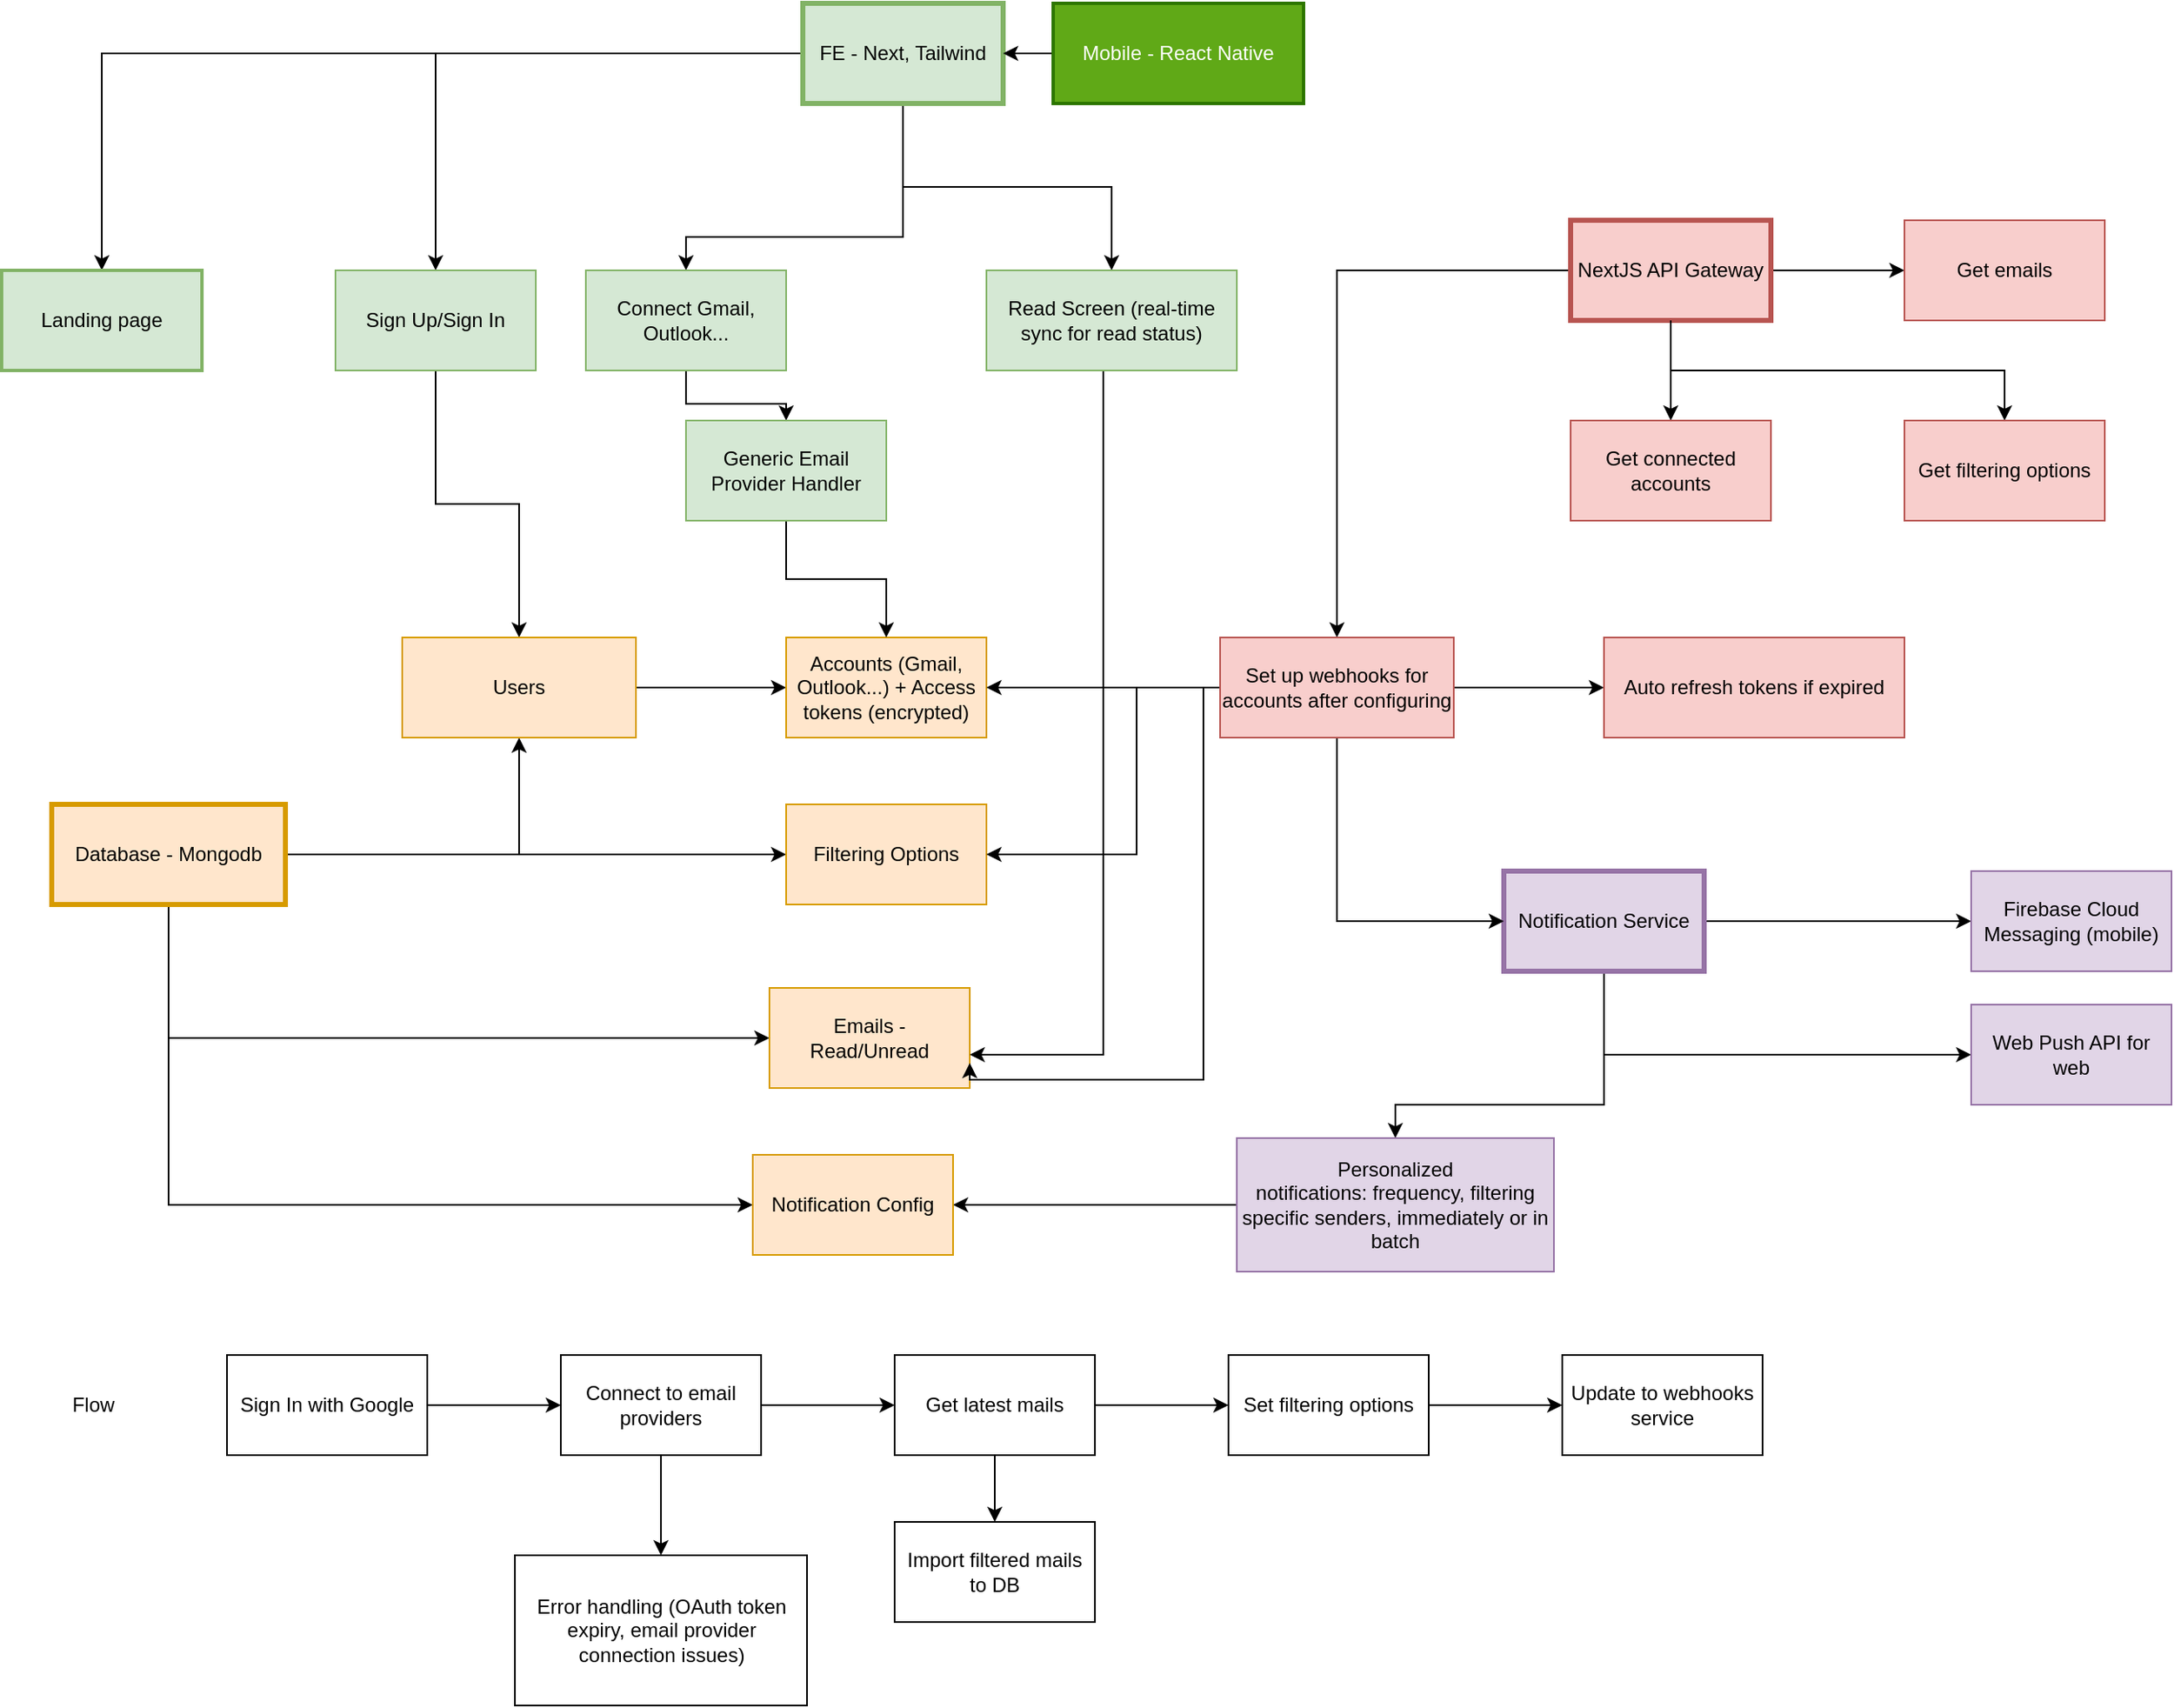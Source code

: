 <mxfile version="24.7.16">
  <diagram name="Trang-1" id="sZ26ORA3GB2YnHU4ORg-">
    <mxGraphModel dx="2087" dy="908" grid="1" gridSize="10" guides="1" tooltips="1" connect="1" arrows="1" fold="1" page="0" pageScale="1" pageWidth="827" pageHeight="1169" math="0" shadow="0">
      <root>
        <mxCell id="0" />
        <mxCell id="1" parent="0" />
        <mxCell id="-4XnIBtAPIhg3w7pLhLC-5" value="" style="edgeStyle=orthogonalEdgeStyle;rounded=0;orthogonalLoop=1;jettySize=auto;html=1;" parent="1" source="-4XnIBtAPIhg3w7pLhLC-1" target="-4XnIBtAPIhg3w7pLhLC-4" edge="1">
          <mxGeometry relative="1" as="geometry" />
        </mxCell>
        <mxCell id="-4XnIBtAPIhg3w7pLhLC-9" value="" style="edgeStyle=orthogonalEdgeStyle;rounded=0;orthogonalLoop=1;jettySize=auto;html=1;entryX=0.5;entryY=0;entryDx=0;entryDy=0;" parent="1" source="-4XnIBtAPIhg3w7pLhLC-1" target="-4XnIBtAPIhg3w7pLhLC-8" edge="1">
          <mxGeometry relative="1" as="geometry">
            <Array as="points">
              <mxPoint x="130" y="190" />
              <mxPoint x="190" y="190" />
            </Array>
          </mxGeometry>
        </mxCell>
        <mxCell id="sn20mlSqS-HbytY9ccLU-24" value="" style="edgeStyle=orthogonalEdgeStyle;rounded=0;orthogonalLoop=1;jettySize=auto;html=1;" parent="1" source="-4XnIBtAPIhg3w7pLhLC-1" target="sn20mlSqS-HbytY9ccLU-23" edge="1">
          <mxGeometry relative="1" as="geometry" />
        </mxCell>
        <mxCell id="sn20mlSqS-HbytY9ccLU-37" value="" style="edgeStyle=orthogonalEdgeStyle;rounded=0;orthogonalLoop=1;jettySize=auto;html=1;" parent="1" source="-4XnIBtAPIhg3w7pLhLC-1" target="sn20mlSqS-HbytY9ccLU-36" edge="1">
          <mxGeometry relative="1" as="geometry" />
        </mxCell>
        <mxCell id="-4XnIBtAPIhg3w7pLhLC-1" value="FE - Next, Tailwind" style="rounded=0;whiteSpace=wrap;html=1;fillColor=#d5e8d4;strokeColor=#82b366;strokeWidth=3;" parent="1" vertex="1">
          <mxGeometry x="200" y="50" width="120" height="60" as="geometry" />
        </mxCell>
        <mxCell id="sn20mlSqS-HbytY9ccLU-10" style="edgeStyle=orthogonalEdgeStyle;rounded=0;orthogonalLoop=1;jettySize=auto;html=1;entryX=0.5;entryY=0;entryDx=0;entryDy=0;" parent="1" source="-4XnIBtAPIhg3w7pLhLC-4" target="sn20mlSqS-HbytY9ccLU-5" edge="1">
          <mxGeometry relative="1" as="geometry" />
        </mxCell>
        <mxCell id="-4XnIBtAPIhg3w7pLhLC-4" value="Sign Up/Sign In" style="rounded=0;whiteSpace=wrap;html=1;fillColor=#d5e8d4;strokeColor=#82b366;" parent="1" vertex="1">
          <mxGeometry x="-80" y="210" width="120" height="60" as="geometry" />
        </mxCell>
        <mxCell id="Ho3KDSB0VRyxntUYbUB0-30" value="" style="edgeStyle=orthogonalEdgeStyle;rounded=0;orthogonalLoop=1;jettySize=auto;html=1;" edge="1" parent="1" source="-4XnIBtAPIhg3w7pLhLC-8" target="Ho3KDSB0VRyxntUYbUB0-29">
          <mxGeometry relative="1" as="geometry" />
        </mxCell>
        <mxCell id="-4XnIBtAPIhg3w7pLhLC-8" value="Connect Gmail, Outlook..." style="rounded=0;whiteSpace=wrap;html=1;fillColor=#d5e8d4;strokeColor=#82b366;" parent="1" vertex="1">
          <mxGeometry x="70" y="210" width="120" height="60" as="geometry" />
        </mxCell>
        <mxCell id="Ho3KDSB0VRyxntUYbUB0-14" value="" style="edgeStyle=orthogonalEdgeStyle;rounded=0;orthogonalLoop=1;jettySize=auto;html=1;" edge="1" parent="1" source="sn20mlSqS-HbytY9ccLU-1" target="-4XnIBtAPIhg3w7pLhLC-1">
          <mxGeometry relative="1" as="geometry" />
        </mxCell>
        <mxCell id="sn20mlSqS-HbytY9ccLU-1" value="Mobile - React Native" style="rounded=0;whiteSpace=wrap;html=1;fillColor=#60a917;strokeColor=#2D7600;fontColor=#ffffff;strokeWidth=2;" parent="1" vertex="1">
          <mxGeometry x="350" y="50" width="150" height="60" as="geometry" />
        </mxCell>
        <mxCell id="sn20mlSqS-HbytY9ccLU-6" value="" style="edgeStyle=orthogonalEdgeStyle;rounded=0;orthogonalLoop=1;jettySize=auto;html=1;" parent="1" source="sn20mlSqS-HbytY9ccLU-3" target="sn20mlSqS-HbytY9ccLU-5" edge="1">
          <mxGeometry relative="1" as="geometry" />
        </mxCell>
        <mxCell id="sn20mlSqS-HbytY9ccLU-12" value="" style="edgeStyle=orthogonalEdgeStyle;rounded=0;orthogonalLoop=1;jettySize=auto;html=1;" parent="1" source="sn20mlSqS-HbytY9ccLU-3" target="sn20mlSqS-HbytY9ccLU-11" edge="1">
          <mxGeometry relative="1" as="geometry">
            <Array as="points">
              <mxPoint x="-180" y="670" />
            </Array>
          </mxGeometry>
        </mxCell>
        <mxCell id="sn20mlSqS-HbytY9ccLU-14" value="" style="edgeStyle=orthogonalEdgeStyle;rounded=0;orthogonalLoop=1;jettySize=auto;html=1;" parent="1" source="sn20mlSqS-HbytY9ccLU-3" target="sn20mlSqS-HbytY9ccLU-13" edge="1">
          <mxGeometry relative="1" as="geometry" />
        </mxCell>
        <mxCell id="Ho3KDSB0VRyxntUYbUB0-36" value="" style="edgeStyle=orthogonalEdgeStyle;rounded=0;orthogonalLoop=1;jettySize=auto;html=1;" edge="1" parent="1" source="sn20mlSqS-HbytY9ccLU-3" target="Ho3KDSB0VRyxntUYbUB0-35">
          <mxGeometry relative="1" as="geometry">
            <Array as="points">
              <mxPoint x="-180" y="770" />
            </Array>
          </mxGeometry>
        </mxCell>
        <mxCell id="sn20mlSqS-HbytY9ccLU-3" value="Database - Mongodb" style="rounded=0;whiteSpace=wrap;html=1;fillColor=#ffe6cc;strokeColor=#d79b00;strokeWidth=3;" parent="1" vertex="1">
          <mxGeometry x="-250" y="530" width="140" height="60" as="geometry" />
        </mxCell>
        <mxCell id="sn20mlSqS-HbytY9ccLU-8" value="" style="edgeStyle=orthogonalEdgeStyle;rounded=0;orthogonalLoop=1;jettySize=auto;html=1;" parent="1" source="sn20mlSqS-HbytY9ccLU-5" target="sn20mlSqS-HbytY9ccLU-7" edge="1">
          <mxGeometry relative="1" as="geometry" />
        </mxCell>
        <mxCell id="sn20mlSqS-HbytY9ccLU-5" value="Users" style="rounded=0;whiteSpace=wrap;html=1;fillColor=#ffe6cc;strokeColor=#d79b00;" parent="1" vertex="1">
          <mxGeometry x="-40" y="430" width="140" height="60" as="geometry" />
        </mxCell>
        <mxCell id="sn20mlSqS-HbytY9ccLU-7" value="Accounts (Gmail, Outlook...) + Access tokens (encrypted)" style="whiteSpace=wrap;html=1;rounded=0;fillColor=#ffe6cc;strokeColor=#d79b00;" parent="1" vertex="1">
          <mxGeometry x="190" y="430" width="120" height="60" as="geometry" />
        </mxCell>
        <mxCell id="sn20mlSqS-HbytY9ccLU-11" value="Emails - Read/Unread" style="whiteSpace=wrap;html=1;fillColor=#ffe6cc;strokeColor=#d79b00;rounded=0;" parent="1" vertex="1">
          <mxGeometry x="180" y="640" width="120" height="60" as="geometry" />
        </mxCell>
        <mxCell id="sn20mlSqS-HbytY9ccLU-13" value="Filtering Options" style="whiteSpace=wrap;html=1;fillColor=#ffe6cc;strokeColor=#d79b00;rounded=0;" parent="1" vertex="1">
          <mxGeometry x="190" y="530" width="120" height="60" as="geometry" />
        </mxCell>
        <mxCell id="sn20mlSqS-HbytY9ccLU-40" value="" style="edgeStyle=orthogonalEdgeStyle;rounded=0;orthogonalLoop=1;jettySize=auto;html=1;" parent="1" source="sn20mlSqS-HbytY9ccLU-17" target="sn20mlSqS-HbytY9ccLU-39" edge="1">
          <mxGeometry relative="1" as="geometry" />
        </mxCell>
        <mxCell id="sn20mlSqS-HbytY9ccLU-46" value="" style="edgeStyle=orthogonalEdgeStyle;rounded=0;orthogonalLoop=1;jettySize=auto;html=1;" parent="1" source="sn20mlSqS-HbytY9ccLU-17" target="sn20mlSqS-HbytY9ccLU-45" edge="1">
          <mxGeometry relative="1" as="geometry" />
        </mxCell>
        <mxCell id="Ho3KDSB0VRyxntUYbUB0-15" style="edgeStyle=orthogonalEdgeStyle;rounded=0;orthogonalLoop=1;jettySize=auto;html=1;" edge="1" parent="1" source="sn20mlSqS-HbytY9ccLU-17" target="sn20mlSqS-HbytY9ccLU-34">
          <mxGeometry relative="1" as="geometry" />
        </mxCell>
        <mxCell id="sn20mlSqS-HbytY9ccLU-17" value="NextJS API Gateway" style="whiteSpace=wrap;html=1;fillColor=#f8cecc;strokeColor=#b85450;rounded=0;strokeWidth=3;" parent="1" vertex="1">
          <mxGeometry x="660" y="180" width="120" height="60" as="geometry" />
        </mxCell>
        <mxCell id="Ho3KDSB0VRyxntUYbUB0-24" value="" style="edgeStyle=orthogonalEdgeStyle;rounded=0;orthogonalLoop=1;jettySize=auto;html=1;" edge="1" parent="1" source="sn20mlSqS-HbytY9ccLU-21" target="Ho3KDSB0VRyxntUYbUB0-23">
          <mxGeometry relative="1" as="geometry" />
        </mxCell>
        <mxCell id="Ho3KDSB0VRyxntUYbUB0-26" value="" style="edgeStyle=orthogonalEdgeStyle;rounded=0;orthogonalLoop=1;jettySize=auto;html=1;" edge="1" parent="1" source="sn20mlSqS-HbytY9ccLU-21" target="Ho3KDSB0VRyxntUYbUB0-25">
          <mxGeometry relative="1" as="geometry">
            <Array as="points">
              <mxPoint x="680" y="680" />
            </Array>
          </mxGeometry>
        </mxCell>
        <mxCell id="Ho3KDSB0VRyxntUYbUB0-34" value="" style="edgeStyle=orthogonalEdgeStyle;rounded=0;orthogonalLoop=1;jettySize=auto;html=1;" edge="1" parent="1" source="sn20mlSqS-HbytY9ccLU-21" target="Ho3KDSB0VRyxntUYbUB0-33">
          <mxGeometry relative="1" as="geometry">
            <Array as="points">
              <mxPoint x="680" y="710" />
              <mxPoint x="555" y="710" />
            </Array>
          </mxGeometry>
        </mxCell>
        <mxCell id="sn20mlSqS-HbytY9ccLU-21" value="Notification Service" style="whiteSpace=wrap;html=1;fillColor=#e1d5e7;strokeColor=#9673a6;rounded=0;strokeWidth=3;" parent="1" vertex="1">
          <mxGeometry x="620" y="570" width="120" height="60" as="geometry" />
        </mxCell>
        <mxCell id="sn20mlSqS-HbytY9ccLU-29" style="edgeStyle=orthogonalEdgeStyle;rounded=0;orthogonalLoop=1;jettySize=auto;html=1;" parent="1" source="sn20mlSqS-HbytY9ccLU-23" target="sn20mlSqS-HbytY9ccLU-11" edge="1">
          <mxGeometry relative="1" as="geometry">
            <Array as="points">
              <mxPoint x="380" y="680" />
            </Array>
          </mxGeometry>
        </mxCell>
        <mxCell id="sn20mlSqS-HbytY9ccLU-23" value="Read Screen (real-time sync for read status)" style="whiteSpace=wrap;html=1;fillColor=#d5e8d4;strokeColor=#82b366;rounded=0;" parent="1" vertex="1">
          <mxGeometry x="310" y="210" width="150" height="60" as="geometry" />
        </mxCell>
        <mxCell id="sn20mlSqS-HbytY9ccLU-38" style="edgeStyle=orthogonalEdgeStyle;rounded=0;orthogonalLoop=1;jettySize=auto;html=1;" parent="1" source="sn20mlSqS-HbytY9ccLU-34" target="sn20mlSqS-HbytY9ccLU-21" edge="1">
          <mxGeometry relative="1" as="geometry">
            <Array as="points">
              <mxPoint x="520" y="550" />
              <mxPoint x="520" y="550" />
            </Array>
          </mxGeometry>
        </mxCell>
        <mxCell id="Ho3KDSB0VRyxntUYbUB0-16" style="edgeStyle=orthogonalEdgeStyle;rounded=0;orthogonalLoop=1;jettySize=auto;html=1;entryX=1;entryY=0.5;entryDx=0;entryDy=0;" edge="1" parent="1" source="sn20mlSqS-HbytY9ccLU-34" target="sn20mlSqS-HbytY9ccLU-7">
          <mxGeometry relative="1" as="geometry" />
        </mxCell>
        <mxCell id="Ho3KDSB0VRyxntUYbUB0-17" style="edgeStyle=orthogonalEdgeStyle;rounded=0;orthogonalLoop=1;jettySize=auto;html=1;entryX=1;entryY=0.5;entryDx=0;entryDy=0;" edge="1" parent="1" source="sn20mlSqS-HbytY9ccLU-34" target="sn20mlSqS-HbytY9ccLU-13">
          <mxGeometry relative="1" as="geometry">
            <Array as="points">
              <mxPoint x="400" y="460" />
              <mxPoint x="400" y="560" />
            </Array>
          </mxGeometry>
        </mxCell>
        <mxCell id="Ho3KDSB0VRyxntUYbUB0-18" style="edgeStyle=orthogonalEdgeStyle;rounded=0;orthogonalLoop=1;jettySize=auto;html=1;entryX=1;entryY=0.75;entryDx=0;entryDy=0;" edge="1" parent="1" source="sn20mlSqS-HbytY9ccLU-34" target="sn20mlSqS-HbytY9ccLU-11">
          <mxGeometry relative="1" as="geometry">
            <Array as="points">
              <mxPoint x="440" y="460" />
              <mxPoint x="440" y="695" />
            </Array>
          </mxGeometry>
        </mxCell>
        <mxCell id="Ho3KDSB0VRyxntUYbUB0-22" value="" style="edgeStyle=orthogonalEdgeStyle;rounded=0;orthogonalLoop=1;jettySize=auto;html=1;" edge="1" parent="1" source="sn20mlSqS-HbytY9ccLU-34" target="Ho3KDSB0VRyxntUYbUB0-21">
          <mxGeometry relative="1" as="geometry" />
        </mxCell>
        <mxCell id="sn20mlSqS-HbytY9ccLU-34" value="Set up webhooks for accounts after configuring" style="whiteSpace=wrap;html=1;fillColor=#f8cecc;strokeColor=#b85450;rounded=0;" parent="1" vertex="1">
          <mxGeometry x="450" y="430" width="140" height="60" as="geometry" />
        </mxCell>
        <mxCell id="sn20mlSqS-HbytY9ccLU-36" value="Landing page" style="whiteSpace=wrap;html=1;fillColor=#d5e8d4;strokeColor=#82b366;rounded=0;strokeWidth=2;" parent="1" vertex="1">
          <mxGeometry x="-280" y="210" width="120" height="60" as="geometry" />
        </mxCell>
        <mxCell id="sn20mlSqS-HbytY9ccLU-43" value="" style="edgeStyle=orthogonalEdgeStyle;rounded=0;orthogonalLoop=1;jettySize=auto;html=1;exitX=0.5;exitY=1;exitDx=0;exitDy=0;" parent="1" source="sn20mlSqS-HbytY9ccLU-17" target="sn20mlSqS-HbytY9ccLU-41" edge="1">
          <mxGeometry relative="1" as="geometry" />
        </mxCell>
        <mxCell id="sn20mlSqS-HbytY9ccLU-39" value="Get emails" style="whiteSpace=wrap;html=1;fillColor=#f8cecc;strokeColor=#b85450;rounded=0;" parent="1" vertex="1">
          <mxGeometry x="860" y="180" width="120" height="60" as="geometry" />
        </mxCell>
        <mxCell id="sn20mlSqS-HbytY9ccLU-41" value="Get filtering options" style="whiteSpace=wrap;html=1;fillColor=#f8cecc;strokeColor=#b85450;rounded=0;" parent="1" vertex="1">
          <mxGeometry x="860" y="300" width="120" height="60" as="geometry" />
        </mxCell>
        <mxCell id="sn20mlSqS-HbytY9ccLU-45" value="Get connected accounts" style="whiteSpace=wrap;html=1;fillColor=#f8cecc;strokeColor=#b85450;rounded=0;" parent="1" vertex="1">
          <mxGeometry x="660" y="300" width="120" height="60" as="geometry" />
        </mxCell>
        <mxCell id="Ho3KDSB0VRyxntUYbUB0-3" value="" style="edgeStyle=orthogonalEdgeStyle;rounded=0;orthogonalLoop=1;jettySize=auto;html=1;" edge="1" parent="1" source="Ho3KDSB0VRyxntUYbUB0-1" target="Ho3KDSB0VRyxntUYbUB0-2">
          <mxGeometry relative="1" as="geometry" />
        </mxCell>
        <mxCell id="Ho3KDSB0VRyxntUYbUB0-1" value="Sign In with Google" style="rounded=0;whiteSpace=wrap;html=1;" vertex="1" parent="1">
          <mxGeometry x="-145" y="860" width="120" height="60" as="geometry" />
        </mxCell>
        <mxCell id="Ho3KDSB0VRyxntUYbUB0-5" value="" style="edgeStyle=orthogonalEdgeStyle;rounded=0;orthogonalLoop=1;jettySize=auto;html=1;" edge="1" parent="1" source="Ho3KDSB0VRyxntUYbUB0-2" target="Ho3KDSB0VRyxntUYbUB0-4">
          <mxGeometry relative="1" as="geometry" />
        </mxCell>
        <mxCell id="Ho3KDSB0VRyxntUYbUB0-28" value="" style="edgeStyle=orthogonalEdgeStyle;rounded=0;orthogonalLoop=1;jettySize=auto;html=1;" edge="1" parent="1" source="Ho3KDSB0VRyxntUYbUB0-2" target="Ho3KDSB0VRyxntUYbUB0-27">
          <mxGeometry relative="1" as="geometry" />
        </mxCell>
        <mxCell id="Ho3KDSB0VRyxntUYbUB0-2" value="Connect to email providers" style="whiteSpace=wrap;html=1;rounded=0;" vertex="1" parent="1">
          <mxGeometry x="55" y="860" width="120" height="60" as="geometry" />
        </mxCell>
        <mxCell id="Ho3KDSB0VRyxntUYbUB0-7" value="" style="edgeStyle=orthogonalEdgeStyle;rounded=0;orthogonalLoop=1;jettySize=auto;html=1;" edge="1" parent="1" source="Ho3KDSB0VRyxntUYbUB0-4" target="Ho3KDSB0VRyxntUYbUB0-6">
          <mxGeometry relative="1" as="geometry" />
        </mxCell>
        <mxCell id="Ho3KDSB0VRyxntUYbUB0-9" value="" style="edgeStyle=orthogonalEdgeStyle;rounded=0;orthogonalLoop=1;jettySize=auto;html=1;" edge="1" parent="1" source="Ho3KDSB0VRyxntUYbUB0-4" target="Ho3KDSB0VRyxntUYbUB0-8">
          <mxGeometry relative="1" as="geometry" />
        </mxCell>
        <mxCell id="Ho3KDSB0VRyxntUYbUB0-4" value="Get latest mails" style="whiteSpace=wrap;html=1;rounded=0;" vertex="1" parent="1">
          <mxGeometry x="255" y="860" width="120" height="60" as="geometry" />
        </mxCell>
        <mxCell id="Ho3KDSB0VRyxntUYbUB0-11" value="" style="edgeStyle=orthogonalEdgeStyle;rounded=0;orthogonalLoop=1;jettySize=auto;html=1;" edge="1" parent="1" source="Ho3KDSB0VRyxntUYbUB0-6" target="Ho3KDSB0VRyxntUYbUB0-10">
          <mxGeometry relative="1" as="geometry" />
        </mxCell>
        <mxCell id="Ho3KDSB0VRyxntUYbUB0-6" value="Set filtering options" style="whiteSpace=wrap;html=1;rounded=0;" vertex="1" parent="1">
          <mxGeometry x="455" y="860" width="120" height="60" as="geometry" />
        </mxCell>
        <mxCell id="Ho3KDSB0VRyxntUYbUB0-8" value="Import filtered mails to DB" style="whiteSpace=wrap;html=1;rounded=0;" vertex="1" parent="1">
          <mxGeometry x="255" y="960" width="120" height="60" as="geometry" />
        </mxCell>
        <mxCell id="Ho3KDSB0VRyxntUYbUB0-10" value="Update to webhooks service" style="whiteSpace=wrap;html=1;rounded=0;" vertex="1" parent="1">
          <mxGeometry x="655" y="860" width="120" height="60" as="geometry" />
        </mxCell>
        <mxCell id="Ho3KDSB0VRyxntUYbUB0-19" value="Flow" style="text;html=1;align=center;verticalAlign=middle;whiteSpace=wrap;rounded=0;" vertex="1" parent="1">
          <mxGeometry x="-255" y="875" width="60" height="30" as="geometry" />
        </mxCell>
        <mxCell id="Ho3KDSB0VRyxntUYbUB0-21" value="Auto refresh tokens if expired" style="whiteSpace=wrap;html=1;fillColor=#f8cecc;strokeColor=#b85450;rounded=0;" vertex="1" parent="1">
          <mxGeometry x="680" y="430" width="180" height="60" as="geometry" />
        </mxCell>
        <mxCell id="Ho3KDSB0VRyxntUYbUB0-23" value="Firebase Cloud Messaging (mobile)" style="whiteSpace=wrap;html=1;fillColor=#e1d5e7;strokeColor=#9673a6;rounded=0;" vertex="1" parent="1">
          <mxGeometry x="900" y="570" width="120" height="60" as="geometry" />
        </mxCell>
        <mxCell id="Ho3KDSB0VRyxntUYbUB0-25" value="Web Push API for web" style="whiteSpace=wrap;html=1;fillColor=#e1d5e7;strokeColor=#9673a6;rounded=0;strokeWidth=1;" vertex="1" parent="1">
          <mxGeometry x="900" y="650" width="120" height="60" as="geometry" />
        </mxCell>
        <mxCell id="Ho3KDSB0VRyxntUYbUB0-27" value="Error handling (OAuth token expiry, email provider connection issues)" style="whiteSpace=wrap;html=1;rounded=0;" vertex="1" parent="1">
          <mxGeometry x="27.5" y="980" width="175" height="90" as="geometry" />
        </mxCell>
        <mxCell id="Ho3KDSB0VRyxntUYbUB0-31" style="edgeStyle=orthogonalEdgeStyle;rounded=0;orthogonalLoop=1;jettySize=auto;html=1;entryX=0.5;entryY=0;entryDx=0;entryDy=0;" edge="1" parent="1" source="Ho3KDSB0VRyxntUYbUB0-29" target="sn20mlSqS-HbytY9ccLU-7">
          <mxGeometry relative="1" as="geometry" />
        </mxCell>
        <mxCell id="Ho3KDSB0VRyxntUYbUB0-29" value="Generic Email Provider Handler" style="whiteSpace=wrap;html=1;fillColor=#d5e8d4;strokeColor=#82b366;rounded=0;" vertex="1" parent="1">
          <mxGeometry x="130" y="300" width="120" height="60" as="geometry" />
        </mxCell>
        <mxCell id="Ho3KDSB0VRyxntUYbUB0-37" style="edgeStyle=orthogonalEdgeStyle;rounded=0;orthogonalLoop=1;jettySize=auto;html=1;" edge="1" parent="1" source="Ho3KDSB0VRyxntUYbUB0-33" target="Ho3KDSB0VRyxntUYbUB0-35">
          <mxGeometry relative="1" as="geometry" />
        </mxCell>
        <mxCell id="Ho3KDSB0VRyxntUYbUB0-33" value="Personalized notifications:&amp;nbsp;frequency, filtering specific senders, immediately or in batch" style="whiteSpace=wrap;html=1;fillColor=#e1d5e7;strokeColor=#9673a6;rounded=0;strokeWidth=1;" vertex="1" parent="1">
          <mxGeometry x="460" y="730" width="190" height="80" as="geometry" />
        </mxCell>
        <mxCell id="Ho3KDSB0VRyxntUYbUB0-35" value="Notification Config" style="whiteSpace=wrap;html=1;fillColor=#ffe6cc;strokeColor=#d79b00;rounded=0;strokeWidth=1;" vertex="1" parent="1">
          <mxGeometry x="170" y="740" width="120" height="60" as="geometry" />
        </mxCell>
      </root>
    </mxGraphModel>
  </diagram>
</mxfile>
